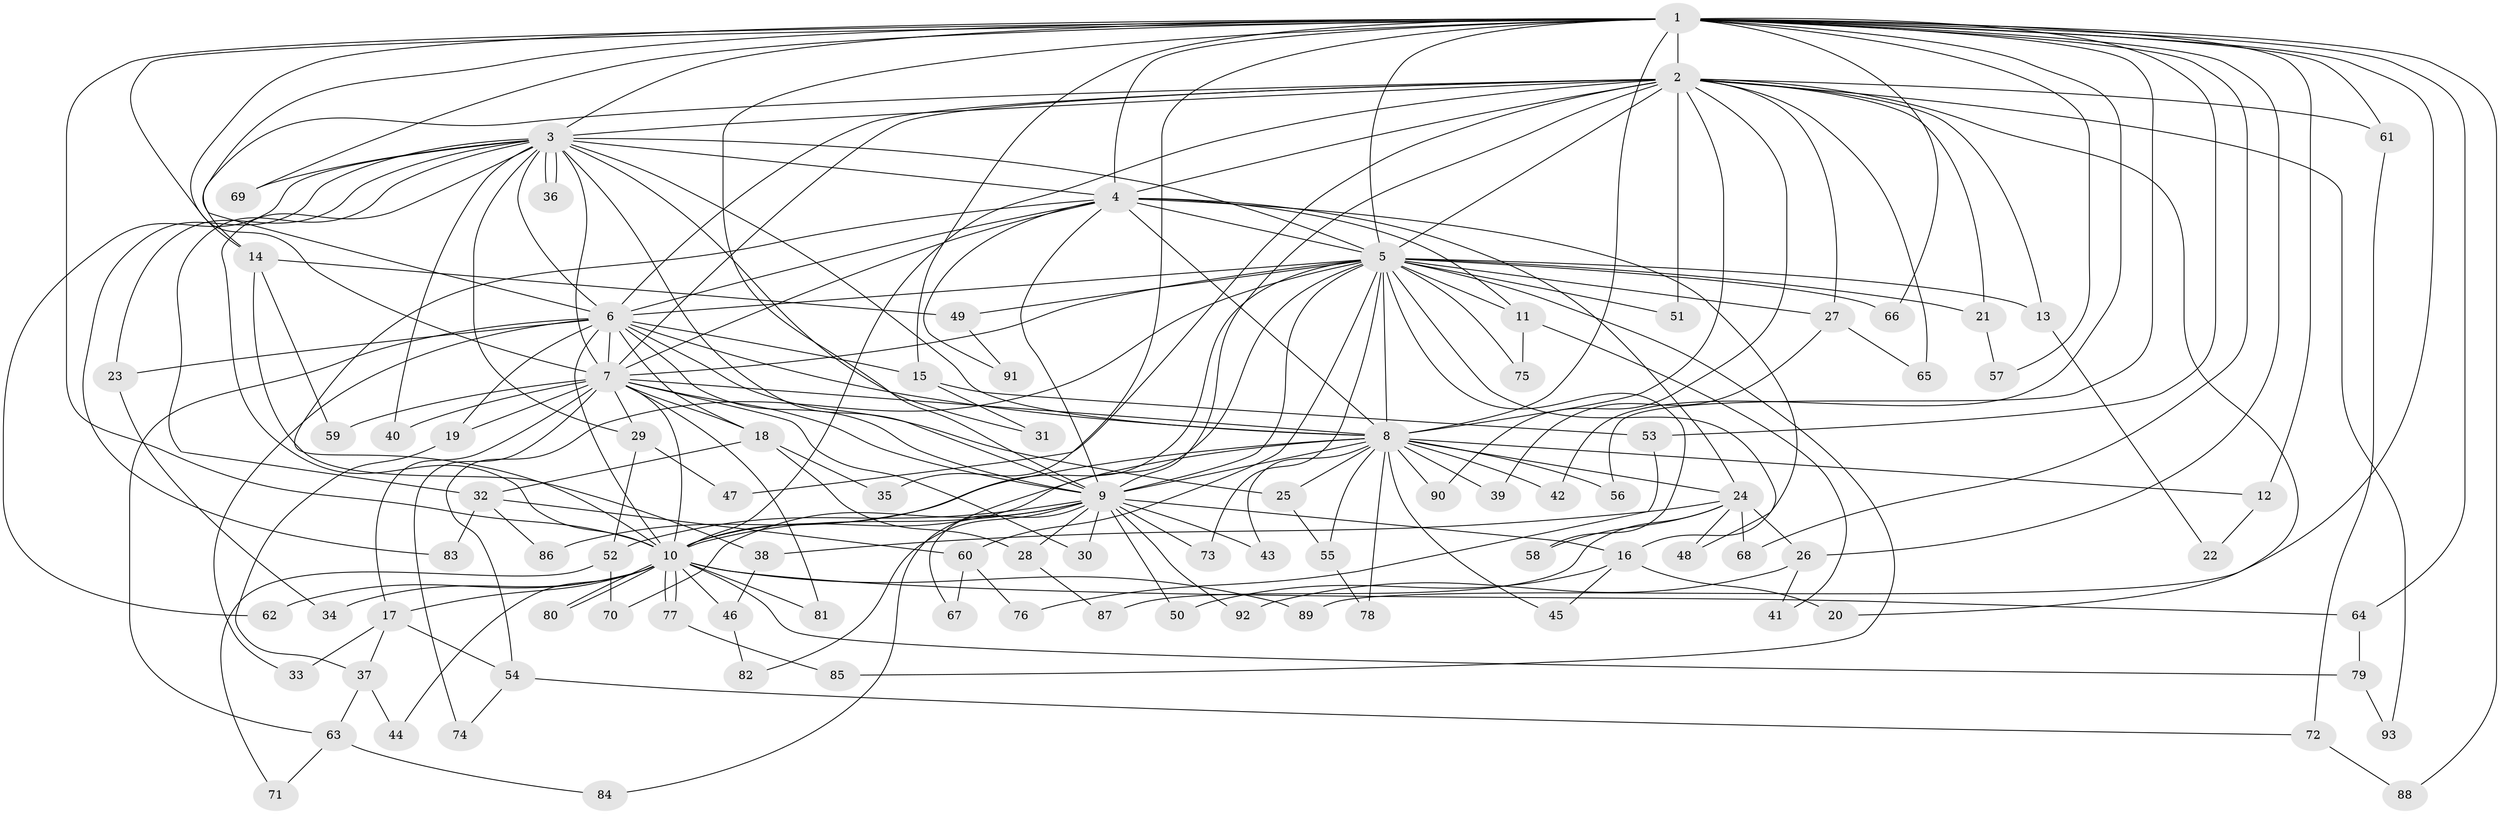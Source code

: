 // Generated by graph-tools (version 1.1) at 2025/49/03/09/25 03:49:36]
// undirected, 93 vertices, 211 edges
graph export_dot {
graph [start="1"]
  node [color=gray90,style=filled];
  1;
  2;
  3;
  4;
  5;
  6;
  7;
  8;
  9;
  10;
  11;
  12;
  13;
  14;
  15;
  16;
  17;
  18;
  19;
  20;
  21;
  22;
  23;
  24;
  25;
  26;
  27;
  28;
  29;
  30;
  31;
  32;
  33;
  34;
  35;
  36;
  37;
  38;
  39;
  40;
  41;
  42;
  43;
  44;
  45;
  46;
  47;
  48;
  49;
  50;
  51;
  52;
  53;
  54;
  55;
  56;
  57;
  58;
  59;
  60;
  61;
  62;
  63;
  64;
  65;
  66;
  67;
  68;
  69;
  70;
  71;
  72;
  73;
  74;
  75;
  76;
  77;
  78;
  79;
  80;
  81;
  82;
  83;
  84;
  85;
  86;
  87;
  88;
  89;
  90;
  91;
  92;
  93;
  1 -- 2;
  1 -- 3;
  1 -- 4;
  1 -- 5;
  1 -- 6;
  1 -- 7;
  1 -- 8;
  1 -- 9;
  1 -- 10;
  1 -- 12;
  1 -- 14;
  1 -- 15;
  1 -- 26;
  1 -- 35;
  1 -- 42;
  1 -- 53;
  1 -- 56;
  1 -- 57;
  1 -- 61;
  1 -- 64;
  1 -- 66;
  1 -- 68;
  1 -- 69;
  1 -- 88;
  1 -- 89;
  2 -- 3;
  2 -- 4;
  2 -- 5;
  2 -- 6;
  2 -- 7;
  2 -- 8;
  2 -- 9;
  2 -- 10;
  2 -- 13;
  2 -- 14;
  2 -- 20;
  2 -- 21;
  2 -- 27;
  2 -- 47;
  2 -- 51;
  2 -- 61;
  2 -- 65;
  2 -- 90;
  2 -- 93;
  3 -- 4;
  3 -- 5;
  3 -- 6;
  3 -- 7;
  3 -- 8;
  3 -- 9;
  3 -- 10;
  3 -- 23;
  3 -- 29;
  3 -- 31;
  3 -- 32;
  3 -- 36;
  3 -- 36;
  3 -- 40;
  3 -- 62;
  3 -- 69;
  3 -- 83;
  4 -- 5;
  4 -- 6;
  4 -- 7;
  4 -- 8;
  4 -- 9;
  4 -- 10;
  4 -- 11;
  4 -- 16;
  4 -- 24;
  4 -- 91;
  5 -- 6;
  5 -- 7;
  5 -- 8;
  5 -- 9;
  5 -- 10;
  5 -- 11;
  5 -- 13;
  5 -- 21;
  5 -- 27;
  5 -- 48;
  5 -- 49;
  5 -- 51;
  5 -- 54;
  5 -- 58;
  5 -- 60;
  5 -- 66;
  5 -- 73;
  5 -- 75;
  5 -- 84;
  5 -- 85;
  6 -- 7;
  6 -- 8;
  6 -- 9;
  6 -- 10;
  6 -- 15;
  6 -- 18;
  6 -- 19;
  6 -- 23;
  6 -- 25;
  6 -- 33;
  6 -- 63;
  7 -- 8;
  7 -- 9;
  7 -- 10;
  7 -- 17;
  7 -- 18;
  7 -- 19;
  7 -- 29;
  7 -- 30;
  7 -- 40;
  7 -- 59;
  7 -- 74;
  7 -- 81;
  8 -- 9;
  8 -- 10;
  8 -- 12;
  8 -- 24;
  8 -- 25;
  8 -- 39;
  8 -- 42;
  8 -- 43;
  8 -- 45;
  8 -- 55;
  8 -- 56;
  8 -- 78;
  8 -- 86;
  8 -- 90;
  9 -- 10;
  9 -- 16;
  9 -- 28;
  9 -- 30;
  9 -- 43;
  9 -- 50;
  9 -- 52;
  9 -- 67;
  9 -- 70;
  9 -- 73;
  9 -- 82;
  9 -- 92;
  10 -- 17;
  10 -- 34;
  10 -- 44;
  10 -- 46;
  10 -- 62;
  10 -- 64;
  10 -- 77;
  10 -- 77;
  10 -- 79;
  10 -- 80;
  10 -- 80;
  10 -- 81;
  10 -- 89;
  11 -- 41;
  11 -- 75;
  12 -- 22;
  13 -- 22;
  14 -- 38;
  14 -- 49;
  14 -- 59;
  15 -- 31;
  15 -- 53;
  16 -- 20;
  16 -- 45;
  16 -- 50;
  17 -- 33;
  17 -- 37;
  17 -- 54;
  18 -- 28;
  18 -- 32;
  18 -- 35;
  19 -- 37;
  21 -- 57;
  23 -- 34;
  24 -- 26;
  24 -- 38;
  24 -- 48;
  24 -- 58;
  24 -- 68;
  24 -- 87;
  25 -- 55;
  26 -- 41;
  26 -- 92;
  27 -- 39;
  27 -- 65;
  28 -- 87;
  29 -- 47;
  29 -- 52;
  32 -- 60;
  32 -- 83;
  32 -- 86;
  37 -- 44;
  37 -- 63;
  38 -- 46;
  46 -- 82;
  49 -- 91;
  52 -- 70;
  52 -- 71;
  53 -- 76;
  54 -- 72;
  54 -- 74;
  55 -- 78;
  60 -- 67;
  60 -- 76;
  61 -- 72;
  63 -- 71;
  63 -- 84;
  64 -- 79;
  72 -- 88;
  77 -- 85;
  79 -- 93;
}
